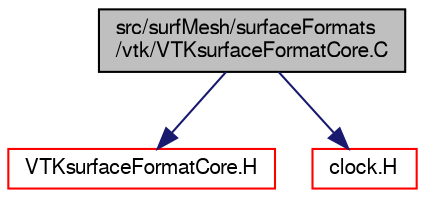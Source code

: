 digraph "src/surfMesh/surfaceFormats/vtk/VTKsurfaceFormatCore.C"
{
  bgcolor="transparent";
  edge [fontname="FreeSans",fontsize="10",labelfontname="FreeSans",labelfontsize="10"];
  node [fontname="FreeSans",fontsize="10",shape=record];
  Node0 [label="src/surfMesh/surfaceFormats\l/vtk/VTKsurfaceFormatCore.C",height=0.2,width=0.4,color="black", fillcolor="grey75", style="filled", fontcolor="black"];
  Node0 -> Node1 [color="midnightblue",fontsize="10",style="solid",fontname="FreeSans"];
  Node1 [label="VTKsurfaceFormatCore.H",height=0.2,width=0.4,color="red",URL="$a15242.html"];
  Node0 -> Node180 [color="midnightblue",fontsize="10",style="solid",fontname="FreeSans"];
  Node180 [label="clock.H",height=0.2,width=0.4,color="red",URL="$a10205.html"];
}
